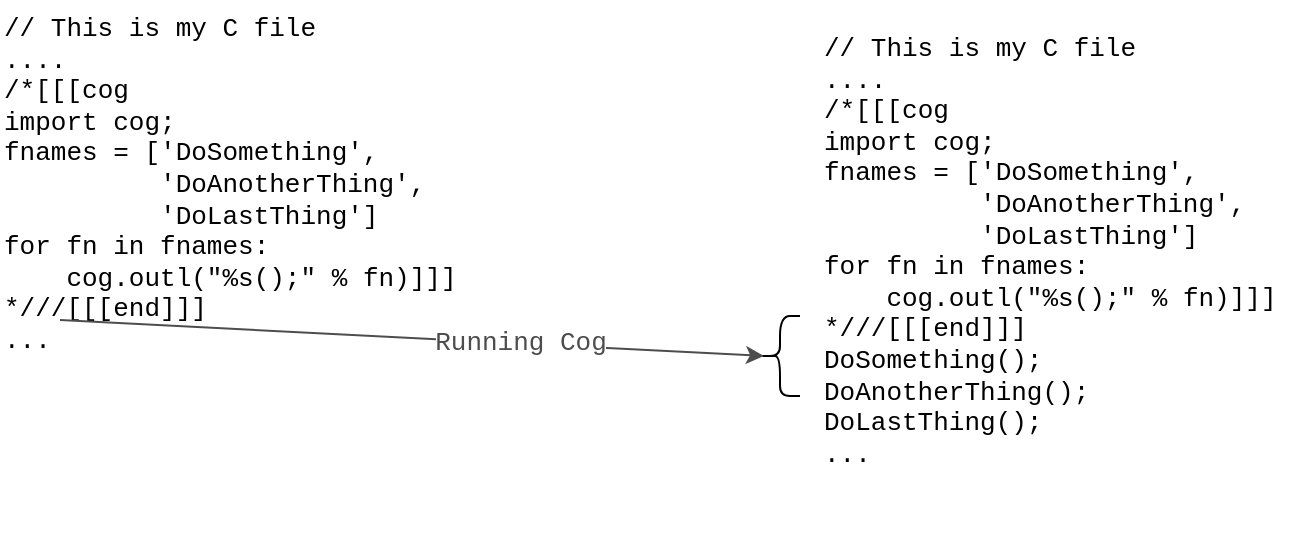 <mxfile userAgent="Mozilla/5.0 (X11; Linux x86_64) AppleWebKit/537.36 (KHTML, like Gecko) draw.io/7.3.5 Chrome/58.0.303.110 Electron/1.7.5 Safari/537.36" version="7.3.5" editor="www.draw.io" type="device"><diagram id="b35f7acc-9262-4e2a-c4fd-a19b89bbc9b8" name="Page-1"><mxGraphModel dx="920" dy="823" grid="1" gridSize="10" guides="1" tooltips="1" connect="1" arrows="1" fold="1" page="1" pageScale="1" pageWidth="827" pageHeight="1169" background="#ffffff" math="0" shadow="0"><root><mxCell id="0"/><mxCell id="1" parent="0"/><mxCell id="2" value="// This is my C file&lt;div&gt;....&lt;/div&gt;&lt;div&gt;/*[[[&lt;span&gt;cog&lt;/span&gt;&lt;/div&gt;&lt;div&gt;&lt;span&gt;im&lt;/span&gt;&lt;span&gt;port cog;&lt;/span&gt;&lt;/div&gt;&lt;div&gt;&lt;span&gt;fnames = ['DoSomething',&amp;nbsp;&lt;/span&gt;&lt;/div&gt;&lt;div&gt;&lt;span&gt;&amp;nbsp; &amp;nbsp; &amp;nbsp; &amp;nbsp; &amp;nbsp; 'DoAnotherThing',&amp;nbsp;&lt;/span&gt;&lt;/div&gt;&lt;div&gt;&lt;span&gt;&amp;nbsp; &amp;nbsp; &amp;nbsp; &amp;nbsp; &amp;nbsp; 'DoLastThing']&lt;/span&gt;&lt;/div&gt;&lt;div&gt;&lt;span&gt;for fn in fnames:&amp;nbsp; &amp;nbsp;&amp;nbsp;&lt;/span&gt;&lt;/div&gt;&lt;div&gt;&lt;span&gt;&amp;nbsp; &amp;nbsp; cog.outl(&quot;%s();&lt;/span&gt;&lt;span&gt;&quot; % fn)]]]&lt;/span&gt;&lt;/div&gt;&lt;div&gt;&lt;span&gt;*///[[[end]]]&lt;/span&gt;&lt;/div&gt;&lt;div&gt;&lt;span&gt;...&lt;/span&gt;&lt;/div&gt;" style="text;html=1;fontSize=13;fontFamily=Courier New;" parent="1" vertex="1"><mxGeometry x="20" y="220" width="230" height="180" as="geometry"/></mxCell><mxCell id="4" value="// This is my C file&lt;div&gt;....&lt;/div&gt;&lt;div&gt;/*[[[&lt;span&gt;cog&lt;/span&gt;&lt;/div&gt;&lt;div&gt;&lt;span&gt;im&lt;/span&gt;&lt;span&gt;port cog;&lt;/span&gt;&lt;/div&gt;&lt;div&gt;&lt;span&gt;fnames =&amp;nbsp;&lt;/span&gt;&lt;span&gt;['DoSomething',&amp;nbsp;&lt;/span&gt;&lt;/div&gt;&lt;div&gt;&amp;nbsp; &amp;nbsp; &amp;nbsp; &amp;nbsp; &amp;nbsp; 'DoAnotherThing',&amp;nbsp;&lt;/div&gt;&lt;div&gt;&amp;nbsp; &amp;nbsp; &amp;nbsp; &amp;nbsp; &amp;nbsp; 'DoLastThing']&lt;/div&gt;&lt;div&gt;&lt;span&gt;for fn in fnames:&amp;nbsp; &amp;nbsp;&amp;nbsp;&lt;/span&gt;&lt;/div&gt;&lt;div&gt;&lt;span&gt;&amp;nbsp; &amp;nbsp; cog.outl(&quot;%s();&lt;/span&gt;&lt;span&gt;&quot; % fn)]]]&lt;/span&gt;&lt;/div&gt;&lt;div&gt;&lt;span&gt;*///[[[end]]]&lt;/span&gt;&lt;/div&gt;&lt;div&gt;&lt;span&gt;&lt;div&gt;DoSomething();&lt;/div&gt;&lt;div&gt;DoAnotherThing();&lt;/div&gt;&lt;div&gt;DoLastThing();&lt;/div&gt;&lt;/span&gt;&lt;/div&gt;&lt;div&gt;&lt;span&gt;...&lt;/span&gt;&lt;/div&gt;" style="text;html=1;fontSize=13;fontFamily=Courier New;" parent="1" vertex="1"><mxGeometry x="430" y="230" width="240" height="260" as="geometry"/></mxCell><mxCell id="5" value="" style="endArrow=classic;html=1;strokeColor=#4D4D4D;strokeWidth=1;fontFamily=Courier New;fontSize=13;entryX=0.1;entryY=0.5;entryPerimeter=0;fillColor=#dae8fc;" parent="1" target="6" edge="1"><mxGeometry width="50" height="50" relative="1" as="geometry"><mxPoint x="50" y="380" as="sourcePoint"/><mxPoint x="460" y="400" as="targetPoint"/></mxGeometry></mxCell><mxCell id="7" value="Running Cog" style="text;html=1;resizable=0;points=[];align=center;verticalAlign=middle;labelBackgroundColor=#ffffff;fontSize=13;fontFamily=Courier New;fontColor=#4D4D4D;" parent="5" vertex="1" connectable="0"><mxGeometry x="0.309" y="-4" relative="1" as="geometry"><mxPoint y="-5" as="offset"/></mxGeometry></mxCell><mxCell id="6" value="" style="shape=curlyBracket;whiteSpace=wrap;html=1;rounded=1;strokeColor=#000000;strokeWidth=1;fillColor=none;fontFamily=Courier New;fontSize=13;align=center;" parent="1" vertex="1"><mxGeometry x="400" y="378" width="20" height="40" as="geometry"/></mxCell></root></mxGraphModel></diagram></mxfile>